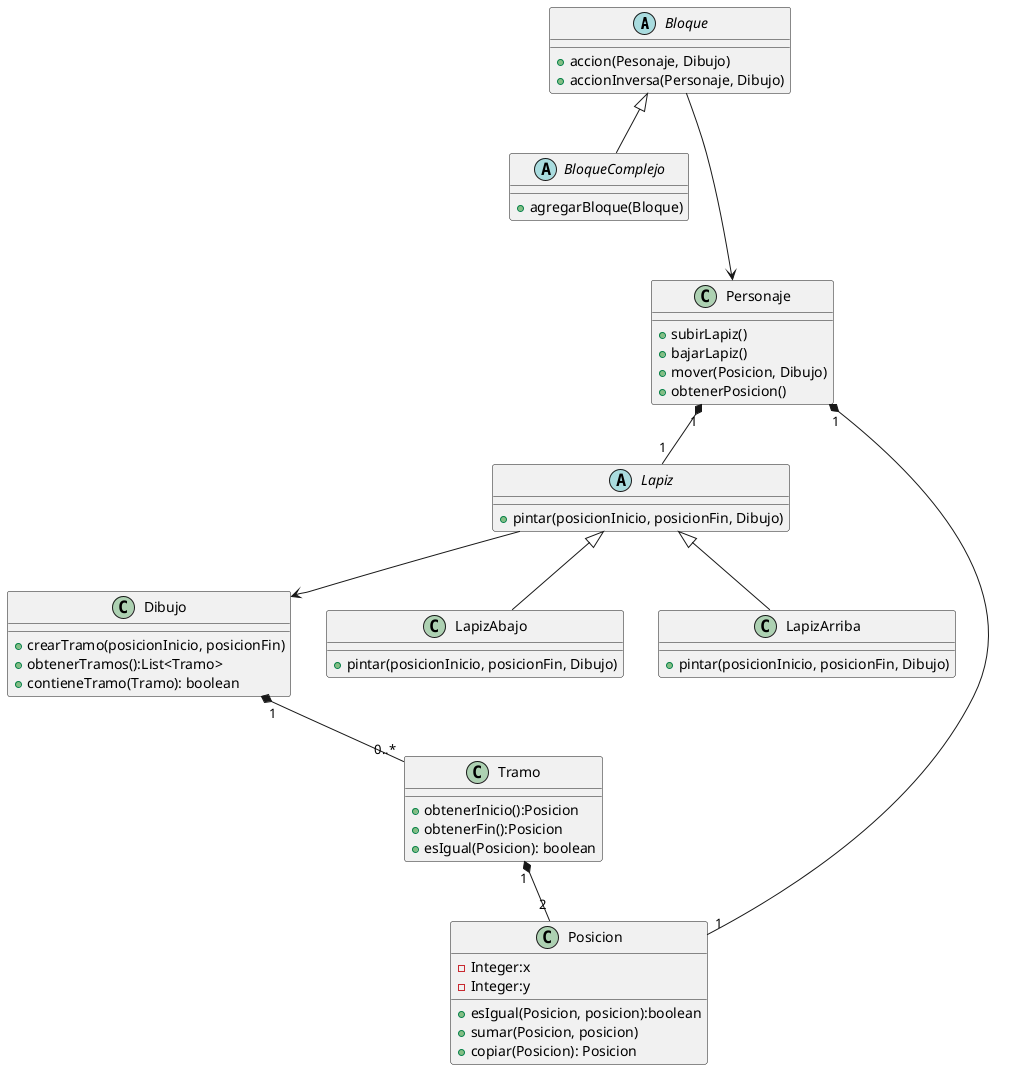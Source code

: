 @startuml
Abstract Class Bloque{
    +accion(Pesonaje, Dibujo)
    +accionInversa(Personaje, Dibujo)
}
Abstract Class BloqueComplejo{
    +agregarBloque(Bloque)
}

Bloque <|-- BloqueComplejo
Bloque ---> Personaje

Class Personaje{
    +subirLapiz()
    +bajarLapiz()
    +mover(Posicion, Dibujo)
    +obtenerPosicion()
}
Personaje "1"*--"1" Lapiz
Personaje "1"*--"1" Posicion

Class Dibujo{
    +crearTramo(posicionInicio, posicionFin)
    +obtenerTramos():List<Tramo>
    +contieneTramo(Tramo): boolean
}

Class Tramo{
    +obtenerInicio():Posicion
    +obtenerFin():Posicion
    +esIgual(Posicion): boolean
}

Tramo "1"*--"2" Posicion
Dibujo "1"*--"0..*"Tramo

Abstract Class Lapiz{
    +pintar(posicionInicio, posicionFin, Dibujo)
}
Class LapizAbajo{
    +pintar(posicionInicio, posicionFin, Dibujo)
}
Class LapizArriba{
    +pintar(posicionInicio, posicionFin, Dibujo)
}
Lapiz <|-- LapizAbajo
Lapiz <|-- LapizArriba
Lapiz --> Dibujo

Class Posicion{
    -Integer:x
    -Integer:y
    +esIgual(Posicion, posicion):boolean
    +sumar(Posicion, posicion)
    +copiar(Posicion): Posicion
}
@enduml
